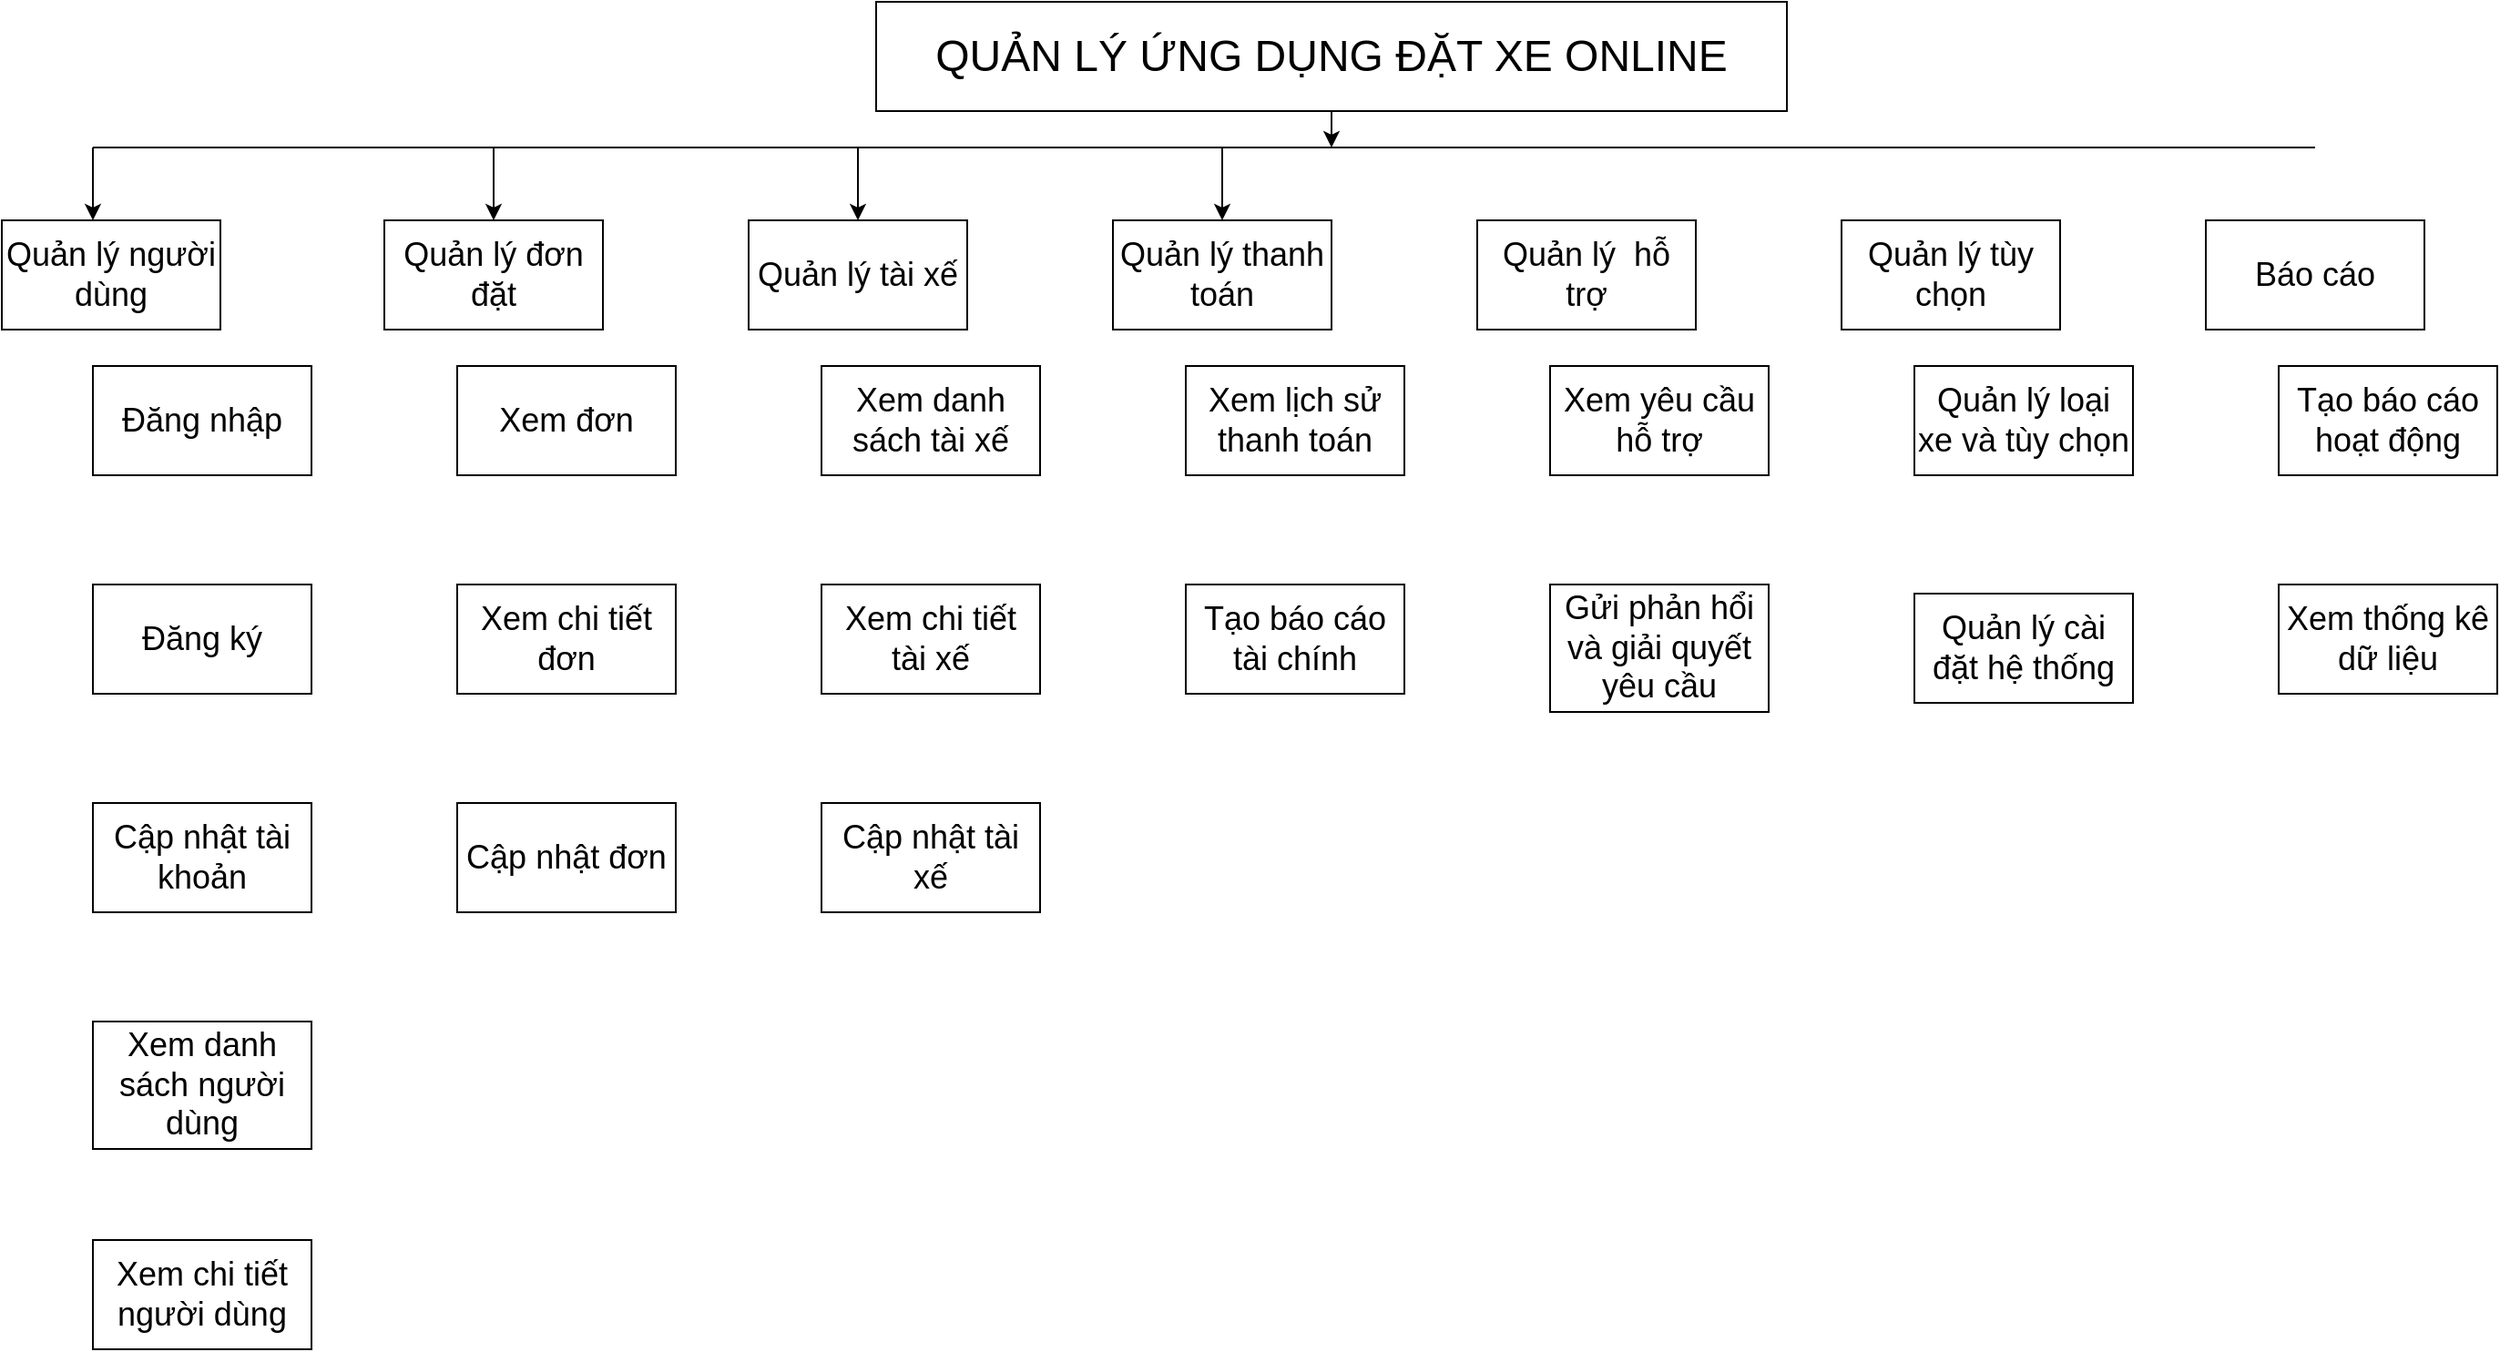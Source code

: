 <mxfile version="21.6.9" type="github">
  <diagram name="Page-1" id="U8qsnRem7V7P8zCK9oUq">
    <mxGraphModel dx="2592" dy="773" grid="1" gridSize="10" guides="1" tooltips="1" connect="1" arrows="1" fold="1" page="1" pageScale="1" pageWidth="1169" pageHeight="1654" math="0" shadow="0">
      <root>
        <mxCell id="0" />
        <mxCell id="1" parent="0" />
        <mxCell id="DpmUyu1LO6nsG2eT7LIi-1" value="&lt;font style=&quot;font-size: 24px;&quot;&gt;QUẢN LÝ ỨNG DỤNG ĐẶT XE ONLINE&lt;/font&gt;" style="rounded=0;whiteSpace=wrap;html=1;" vertex="1" parent="1">
          <mxGeometry x="470" width="500" height="60" as="geometry" />
        </mxCell>
        <mxCell id="DpmUyu1LO6nsG2eT7LIi-2" value="&lt;font style=&quot;font-size: 18px;&quot;&gt;Quản lý người dùng&lt;/font&gt;" style="rounded=0;whiteSpace=wrap;html=1;" vertex="1" parent="1">
          <mxGeometry x="-10" y="120" width="120" height="60" as="geometry" />
        </mxCell>
        <mxCell id="DpmUyu1LO6nsG2eT7LIi-3" value="&lt;font style=&quot;font-size: 18px;&quot;&gt;Quản lý đơn đặt&lt;/font&gt;" style="rounded=0;whiteSpace=wrap;html=1;" vertex="1" parent="1">
          <mxGeometry x="200" y="120" width="120" height="60" as="geometry" />
        </mxCell>
        <mxCell id="DpmUyu1LO6nsG2eT7LIi-4" value="&lt;font style=&quot;font-size: 18px;&quot;&gt;Quản lý tài xế&lt;/font&gt;" style="rounded=0;whiteSpace=wrap;html=1;" vertex="1" parent="1">
          <mxGeometry x="400" y="120" width="120" height="60" as="geometry" />
        </mxCell>
        <mxCell id="DpmUyu1LO6nsG2eT7LIi-5" value="&lt;font style=&quot;font-size: 18px;&quot;&gt;Quản lý thanh toán&lt;/font&gt;" style="rounded=0;whiteSpace=wrap;html=1;" vertex="1" parent="1">
          <mxGeometry x="600" y="120" width="120" height="60" as="geometry" />
        </mxCell>
        <mxCell id="DpmUyu1LO6nsG2eT7LIi-6" value="&lt;font style=&quot;font-size: 18px;&quot;&gt;Quản lý&amp;nbsp; hỗ trợ&lt;/font&gt;" style="rounded=0;whiteSpace=wrap;html=1;" vertex="1" parent="1">
          <mxGeometry x="800" y="120" width="120" height="60" as="geometry" />
        </mxCell>
        <mxCell id="DpmUyu1LO6nsG2eT7LIi-7" value="&lt;font style=&quot;font-size: 18px;&quot;&gt;Quản lý tùy chọn&lt;/font&gt;" style="rounded=0;whiteSpace=wrap;html=1;" vertex="1" parent="1">
          <mxGeometry x="1000" y="120" width="120" height="60" as="geometry" />
        </mxCell>
        <mxCell id="DpmUyu1LO6nsG2eT7LIi-8" value="&lt;font style=&quot;font-size: 18px;&quot;&gt;Báo cáo&lt;/font&gt;" style="rounded=0;whiteSpace=wrap;html=1;" vertex="1" parent="1">
          <mxGeometry x="1200" y="120" width="120" height="60" as="geometry" />
        </mxCell>
        <mxCell id="DpmUyu1LO6nsG2eT7LIi-10" value="&lt;span style=&quot;font-size: 18px;&quot;&gt;Đăng nhập&lt;/span&gt;" style="rounded=0;whiteSpace=wrap;html=1;" vertex="1" parent="1">
          <mxGeometry x="40" y="200" width="120" height="60" as="geometry" />
        </mxCell>
        <mxCell id="DpmUyu1LO6nsG2eT7LIi-11" value="&lt;span style=&quot;font-size: 18px;&quot;&gt;Đăng ký&lt;/span&gt;" style="rounded=0;whiteSpace=wrap;html=1;" vertex="1" parent="1">
          <mxGeometry x="40" y="320" width="120" height="60" as="geometry" />
        </mxCell>
        <mxCell id="DpmUyu1LO6nsG2eT7LIi-12" value="&lt;font style=&quot;font-size: 18px;&quot;&gt;Xem đơn&lt;/font&gt;" style="rounded=0;whiteSpace=wrap;html=1;" vertex="1" parent="1">
          <mxGeometry x="240" y="200" width="120" height="60" as="geometry" />
        </mxCell>
        <mxCell id="DpmUyu1LO6nsG2eT7LIi-13" value="&lt;font style=&quot;font-size: 18px;&quot;&gt;Xem chi tiết đơn&lt;/font&gt;" style="rounded=0;whiteSpace=wrap;html=1;" vertex="1" parent="1">
          <mxGeometry x="240" y="320" width="120" height="60" as="geometry" />
        </mxCell>
        <mxCell id="DpmUyu1LO6nsG2eT7LIi-14" value="&lt;font style=&quot;font-size: 18px;&quot;&gt;Cập nhật đơn&lt;/font&gt;" style="rounded=0;whiteSpace=wrap;html=1;" vertex="1" parent="1">
          <mxGeometry x="240" y="440" width="120" height="60" as="geometry" />
        </mxCell>
        <mxCell id="DpmUyu1LO6nsG2eT7LIi-15" value="&lt;font style=&quot;font-size: 18px;&quot;&gt;Cập nhật tài khoản&lt;/font&gt;" style="rounded=0;whiteSpace=wrap;html=1;" vertex="1" parent="1">
          <mxGeometry x="40" y="440" width="120" height="60" as="geometry" />
        </mxCell>
        <mxCell id="DpmUyu1LO6nsG2eT7LIi-16" value="&lt;font style=&quot;font-size: 18px;&quot;&gt;Xem danh sách người dùng&lt;/font&gt;" style="rounded=0;whiteSpace=wrap;html=1;" vertex="1" parent="1">
          <mxGeometry x="40" y="560" width="120" height="70" as="geometry" />
        </mxCell>
        <mxCell id="DpmUyu1LO6nsG2eT7LIi-17" value="&lt;font style=&quot;font-size: 18px;&quot;&gt;Xem chi tiết người dùng&lt;/font&gt;" style="rounded=0;whiteSpace=wrap;html=1;" vertex="1" parent="1">
          <mxGeometry x="40" y="680" width="120" height="60" as="geometry" />
        </mxCell>
        <mxCell id="DpmUyu1LO6nsG2eT7LIi-18" value="&lt;font style=&quot;font-size: 18px;&quot;&gt;Xem danh sách tài xế&lt;/font&gt;" style="rounded=0;whiteSpace=wrap;html=1;" vertex="1" parent="1">
          <mxGeometry x="440" y="200" width="120" height="60" as="geometry" />
        </mxCell>
        <mxCell id="DpmUyu1LO6nsG2eT7LIi-19" value="&lt;font style=&quot;font-size: 18px;&quot;&gt;Xem chi tiết tài xế&lt;/font&gt;" style="rounded=0;whiteSpace=wrap;html=1;" vertex="1" parent="1">
          <mxGeometry x="440" y="320" width="120" height="60" as="geometry" />
        </mxCell>
        <mxCell id="DpmUyu1LO6nsG2eT7LIi-20" value="&lt;font style=&quot;font-size: 18px;&quot;&gt;Cập nhật tài xế&lt;/font&gt;" style="rounded=0;whiteSpace=wrap;html=1;" vertex="1" parent="1">
          <mxGeometry x="440" y="440" width="120" height="60" as="geometry" />
        </mxCell>
        <mxCell id="DpmUyu1LO6nsG2eT7LIi-21" value="&lt;font style=&quot;font-size: 18px;&quot;&gt;Xem lịch sử thanh toán&lt;/font&gt;" style="rounded=0;whiteSpace=wrap;html=1;" vertex="1" parent="1">
          <mxGeometry x="640" y="200" width="120" height="60" as="geometry" />
        </mxCell>
        <mxCell id="DpmUyu1LO6nsG2eT7LIi-22" value="&lt;font style=&quot;font-size: 18px;&quot;&gt;Tạo báo cáo tài chính&lt;/font&gt;" style="rounded=0;whiteSpace=wrap;html=1;" vertex="1" parent="1">
          <mxGeometry x="640" y="320" width="120" height="60" as="geometry" />
        </mxCell>
        <mxCell id="DpmUyu1LO6nsG2eT7LIi-23" value="&lt;font style=&quot;font-size: 18px;&quot;&gt;Xem yêu cầu hỗ trợ&lt;/font&gt;" style="rounded=0;whiteSpace=wrap;html=1;" vertex="1" parent="1">
          <mxGeometry x="840" y="200" width="120" height="60" as="geometry" />
        </mxCell>
        <mxCell id="DpmUyu1LO6nsG2eT7LIi-24" value="&lt;font style=&quot;font-size: 18px;&quot;&gt;Gửi phản hổi và giải quyết yêu cầu&lt;/font&gt;" style="rounded=0;whiteSpace=wrap;html=1;" vertex="1" parent="1">
          <mxGeometry x="840" y="320" width="120" height="70" as="geometry" />
        </mxCell>
        <mxCell id="DpmUyu1LO6nsG2eT7LIi-25" value="&lt;font style=&quot;font-size: 18px;&quot;&gt;Quản lý loại xe và tùy chọn&lt;/font&gt;" style="rounded=0;whiteSpace=wrap;html=1;" vertex="1" parent="1">
          <mxGeometry x="1040" y="200" width="120" height="60" as="geometry" />
        </mxCell>
        <mxCell id="DpmUyu1LO6nsG2eT7LIi-26" value="&lt;font style=&quot;font-size: 18px;&quot;&gt;Quản lý cài đặt hệ thống&lt;/font&gt;" style="rounded=0;whiteSpace=wrap;html=1;" vertex="1" parent="1">
          <mxGeometry x="1040" y="325" width="120" height="60" as="geometry" />
        </mxCell>
        <mxCell id="DpmUyu1LO6nsG2eT7LIi-27" value="&lt;font style=&quot;font-size: 18px;&quot;&gt;Tạo báo cáo hoạt động&lt;/font&gt;" style="rounded=0;whiteSpace=wrap;html=1;" vertex="1" parent="1">
          <mxGeometry x="1240" y="200" width="120" height="60" as="geometry" />
        </mxCell>
        <mxCell id="DpmUyu1LO6nsG2eT7LIi-31" value="&lt;font style=&quot;font-size: 18px;&quot;&gt;Xem thống kê dữ liệu&lt;/font&gt;" style="rounded=0;whiteSpace=wrap;html=1;" vertex="1" parent="1">
          <mxGeometry x="1240" y="320" width="120" height="60" as="geometry" />
        </mxCell>
        <mxCell id="DpmUyu1LO6nsG2eT7LIi-33" value="" style="endArrow=none;html=1;rounded=0;" edge="1" parent="1">
          <mxGeometry width="50" height="50" relative="1" as="geometry">
            <mxPoint x="40" y="80" as="sourcePoint" />
            <mxPoint x="1260" y="80" as="targetPoint" />
          </mxGeometry>
        </mxCell>
        <mxCell id="DpmUyu1LO6nsG2eT7LIi-34" value="" style="endArrow=classic;html=1;rounded=0;exitX=0.5;exitY=1;exitDx=0;exitDy=0;" edge="1" parent="1" source="DpmUyu1LO6nsG2eT7LIi-1">
          <mxGeometry width="50" height="50" relative="1" as="geometry">
            <mxPoint x="630" y="430" as="sourcePoint" />
            <mxPoint x="720" y="80" as="targetPoint" />
          </mxGeometry>
        </mxCell>
        <mxCell id="DpmUyu1LO6nsG2eT7LIi-35" value="" style="endArrow=classic;html=1;rounded=0;" edge="1" parent="1">
          <mxGeometry width="50" height="50" relative="1" as="geometry">
            <mxPoint x="40" y="80" as="sourcePoint" />
            <mxPoint x="40" y="120" as="targetPoint" />
          </mxGeometry>
        </mxCell>
        <mxCell id="DpmUyu1LO6nsG2eT7LIi-36" value="" style="endArrow=classic;html=1;rounded=0;entryX=0.5;entryY=0;entryDx=0;entryDy=0;" edge="1" parent="1" target="DpmUyu1LO6nsG2eT7LIi-3">
          <mxGeometry width="50" height="50" relative="1" as="geometry">
            <mxPoint x="260" y="80" as="sourcePoint" />
            <mxPoint x="680" y="380" as="targetPoint" />
          </mxGeometry>
        </mxCell>
        <mxCell id="DpmUyu1LO6nsG2eT7LIi-37" value="" style="endArrow=classic;html=1;rounded=0;entryX=0.5;entryY=0;entryDx=0;entryDy=0;" edge="1" parent="1" target="DpmUyu1LO6nsG2eT7LIi-4">
          <mxGeometry width="50" height="50" relative="1" as="geometry">
            <mxPoint x="460" y="80" as="sourcePoint" />
            <mxPoint x="270" y="130" as="targetPoint" />
          </mxGeometry>
        </mxCell>
        <mxCell id="DpmUyu1LO6nsG2eT7LIi-38" value="" style="endArrow=classic;html=1;rounded=0;entryX=0.5;entryY=0;entryDx=0;entryDy=0;" edge="1" parent="1" target="DpmUyu1LO6nsG2eT7LIi-5">
          <mxGeometry width="50" height="50" relative="1" as="geometry">
            <mxPoint x="660" y="80" as="sourcePoint" />
            <mxPoint x="280" y="140" as="targetPoint" />
          </mxGeometry>
        </mxCell>
      </root>
    </mxGraphModel>
  </diagram>
</mxfile>
